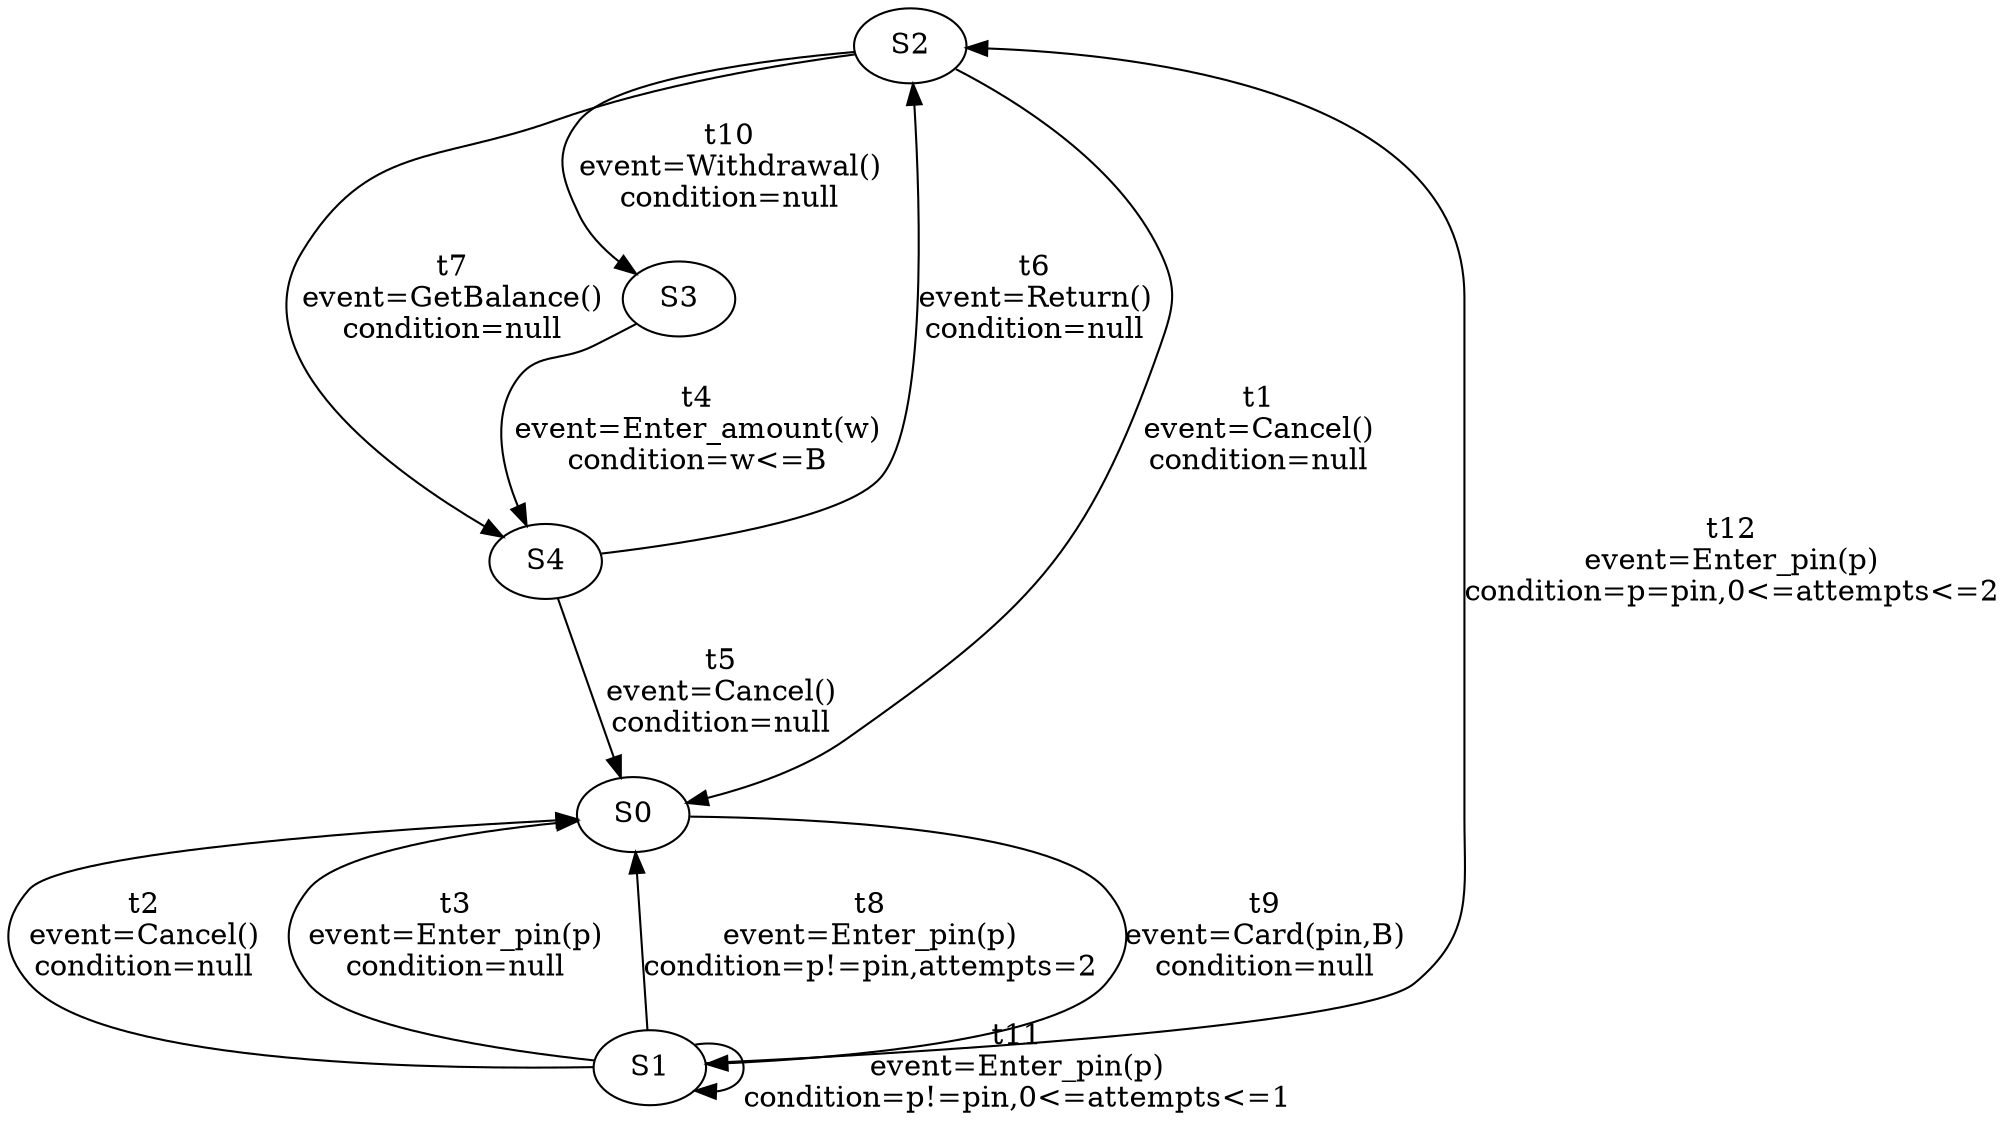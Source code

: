 digraph g {
 S2 -> S0 [ label="t1
event=Cancel()
condition=null" ];
 S1 -> S0 [ label="t2
event=Cancel()
condition=null" ];
 S1 -> S0 [ label="t3
event=Enter_pin(p)
condition=null" ];
 S3 -> S4 [ label="t4
event=Enter_amount(w)
condition=w<=B" ];
 S4 -> S0 [ label="t5
event=Cancel()
condition=null" ];
 S4 -> S2 [ label="t6
event=Return()
condition=null" ];
 S2 -> S4 [ label="t7
event=GetBalance()
condition=null" ];
 S1 -> S0 [ label="t8
event=Enter_pin(p)
condition=p!=pin,attempts=2" ];
 S0 -> S1 [ label="t9
event=Card(pin,B)
condition=null" ];
 S2 -> S3 [ label="t10
event=Withdrawal()
condition=null" ];
 S1 -> S1 [ label="t11
event=Enter_pin(p)
condition=p!=pin,0<=attempts<=1" ];
 S1 -> S2 [ label="t12
event=Enter_pin(p)
condition=p=pin,0<=attempts<=2" ];
}
